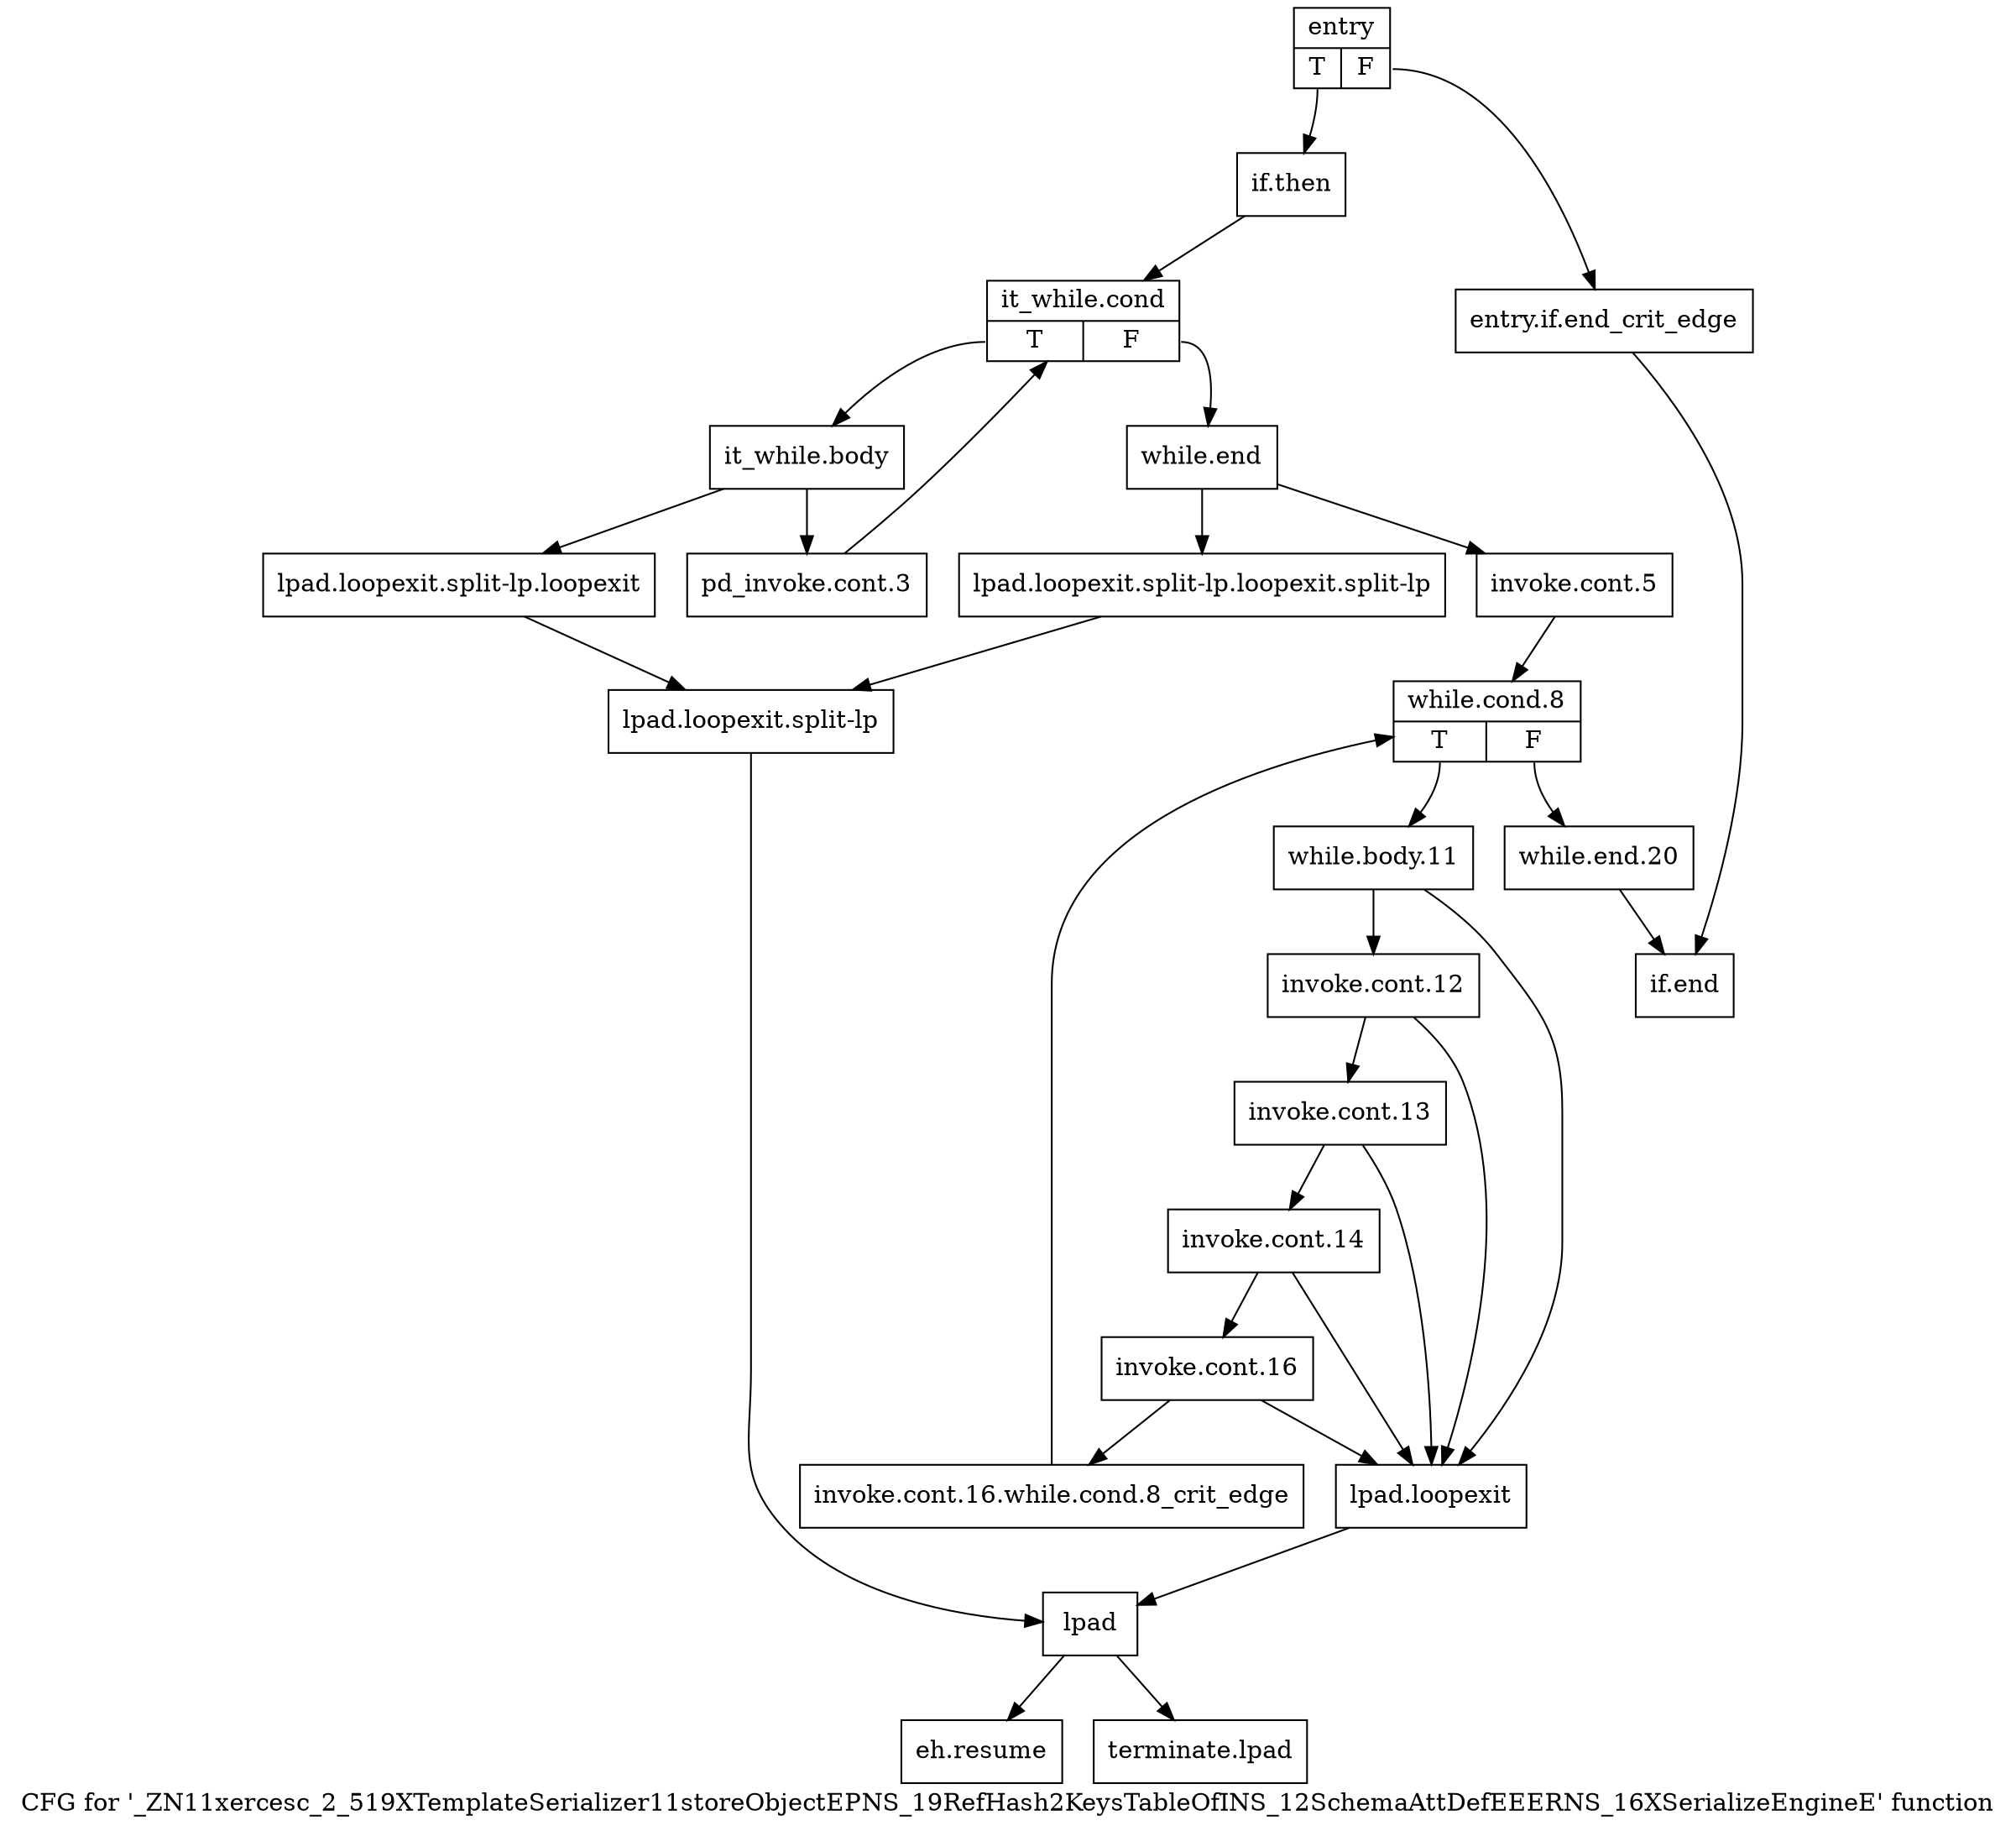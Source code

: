 digraph "CFG for '_ZN11xercesc_2_519XTemplateSerializer11storeObjectEPNS_19RefHash2KeysTableOfINS_12SchemaAttDefEEERNS_16XSerializeEngineE' function" {
	label="CFG for '_ZN11xercesc_2_519XTemplateSerializer11storeObjectEPNS_19RefHash2KeysTableOfINS_12SchemaAttDefEEERNS_16XSerializeEngineE' function";

	Node0x587dff0 [shape=record,label="{entry|{<s0>T|<s1>F}}"];
	Node0x587dff0:s0 -> Node0x5880e00;
	Node0x587dff0:s1 -> Node0x5880db0;
	Node0x5880db0 [shape=record,label="{entry.if.end_crit_edge}"];
	Node0x5880db0 -> Node0x58813f0;
	Node0x5880e00 [shape=record,label="{if.then}"];
	Node0x5880e00 -> Node0x5880e50;
	Node0x5880e50 [shape=record,label="{it_while.cond|{<s0>T|<s1>F}}"];
	Node0x5880e50:s0 -> Node0x5880ea0;
	Node0x5880e50:s1 -> Node0x58810d0;
	Node0x5880ea0 [shape=record,label="{it_while.body}"];
	Node0x5880ea0 -> Node0x5880ef0;
	Node0x5880ea0 -> Node0x5880f90;
	Node0x5880ef0 [shape=record,label="{pd_invoke.cont.3}"];
	Node0x5880ef0 -> Node0x5880e50;
	Node0x5880f40 [shape=record,label="{lpad.loopexit}"];
	Node0x5880f40 -> Node0x5881080;
	Node0x5880f90 [shape=record,label="{lpad.loopexit.split-lp.loopexit}"];
	Node0x5880f90 -> Node0x5881030;
	Node0x5880fe0 [shape=record,label="{lpad.loopexit.split-lp.loopexit.split-lp}"];
	Node0x5880fe0 -> Node0x5881030;
	Node0x5881030 [shape=record,label="{lpad.loopexit.split-lp}"];
	Node0x5881030 -> Node0x5881080;
	Node0x5881080 [shape=record,label="{lpad}"];
	Node0x5881080 -> Node0x5881440;
	Node0x5881080 -> Node0x5881490;
	Node0x58810d0 [shape=record,label="{while.end}"];
	Node0x58810d0 -> Node0x5881120;
	Node0x58810d0 -> Node0x5880fe0;
	Node0x5881120 [shape=record,label="{invoke.cont.5}"];
	Node0x5881120 -> Node0x5881170;
	Node0x5881170 [shape=record,label="{while.cond.8|{<s0>T|<s1>F}}"];
	Node0x5881170:s0 -> Node0x58811c0;
	Node0x5881170:s1 -> Node0x58813a0;
	Node0x58811c0 [shape=record,label="{while.body.11}"];
	Node0x58811c0 -> Node0x5881210;
	Node0x58811c0 -> Node0x5880f40;
	Node0x5881210 [shape=record,label="{invoke.cont.12}"];
	Node0x5881210 -> Node0x5881260;
	Node0x5881210 -> Node0x5880f40;
	Node0x5881260 [shape=record,label="{invoke.cont.13}"];
	Node0x5881260 -> Node0x58812b0;
	Node0x5881260 -> Node0x5880f40;
	Node0x58812b0 [shape=record,label="{invoke.cont.14}"];
	Node0x58812b0 -> Node0x5881300;
	Node0x58812b0 -> Node0x5880f40;
	Node0x5881300 [shape=record,label="{invoke.cont.16}"];
	Node0x5881300 -> Node0x5881350;
	Node0x5881300 -> Node0x5880f40;
	Node0x5881350 [shape=record,label="{invoke.cont.16.while.cond.8_crit_edge}"];
	Node0x5881350 -> Node0x5881170;
	Node0x58813a0 [shape=record,label="{while.end.20}"];
	Node0x58813a0 -> Node0x58813f0;
	Node0x58813f0 [shape=record,label="{if.end}"];
	Node0x5881440 [shape=record,label="{eh.resume}"];
	Node0x5881490 [shape=record,label="{terminate.lpad}"];
}
